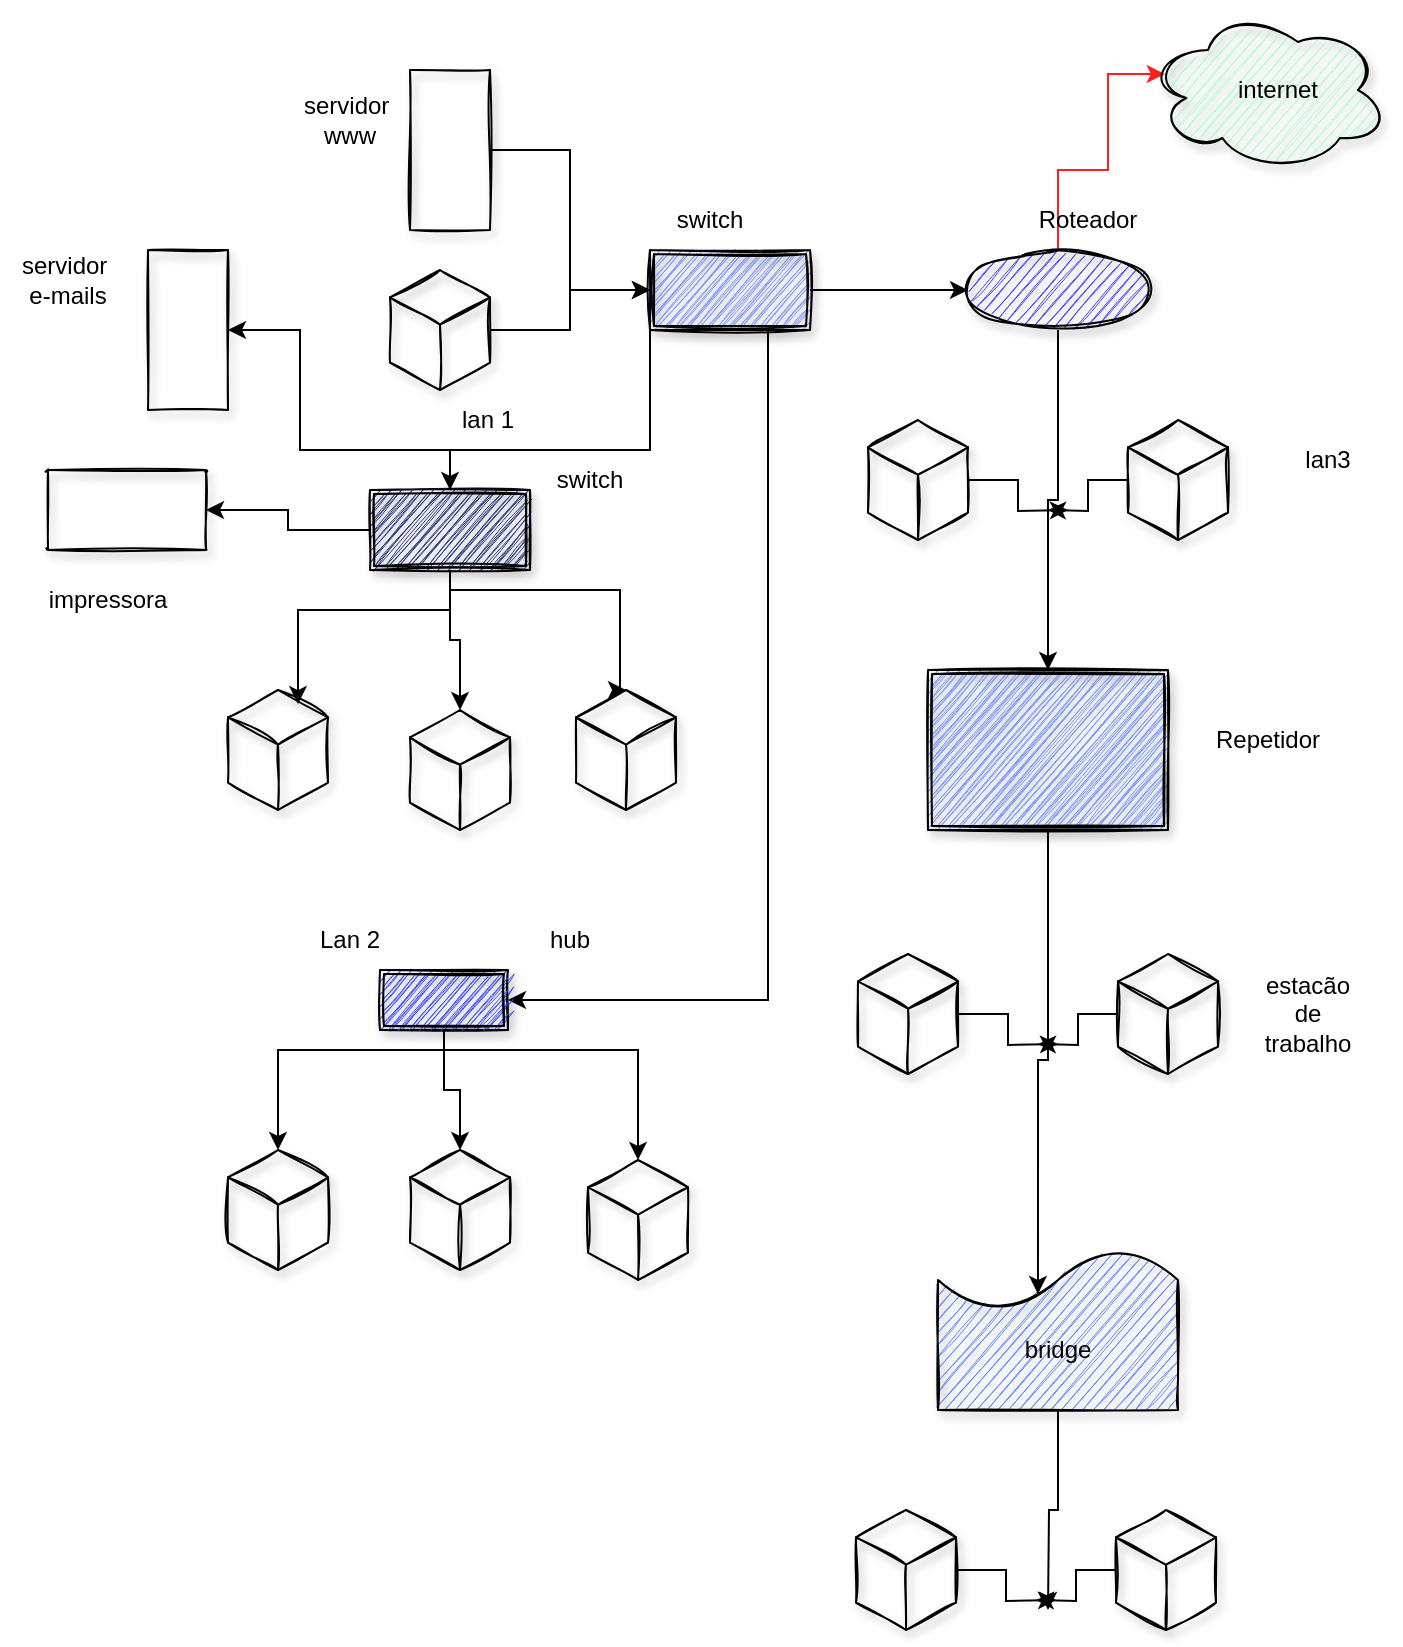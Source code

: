 <mxfile version="15.9.1" type="device"><diagram id="UokK4wp43qvKByVxn2df" name="Page-1"><mxGraphModel dx="468" dy="489" grid="1" gridSize="10" guides="1" tooltips="1" connect="1" arrows="1" fold="1" page="1" pageScale="1" pageWidth="827" pageHeight="1169" math="0" shadow="0"><root><mxCell id="0"/><mxCell id="1" parent="0"/><mxCell id="EB1WxwjfMGNQDreY5mPr-16" style="edgeStyle=orthogonalEdgeStyle;rounded=0;orthogonalLoop=1;jettySize=auto;html=1;entryX=0;entryY=0.5;entryDx=0;entryDy=0;" edge="1" parent="1" source="EB1WxwjfMGNQDreY5mPr-10" target="EB1WxwjfMGNQDreY5mPr-14"><mxGeometry relative="1" as="geometry"/></mxCell><mxCell id="EB1WxwjfMGNQDreY5mPr-10" value="" style="shape=note;whiteSpace=wrap;html=1;backgroundOutline=1;darkOpacity=0.05;rounded=0;shadow=1;glass=0;sketch=1;strokeColor=#000000;strokeWidth=1;fillColor=none;gradientColor=none;size=0;" vertex="1" parent="1"><mxGeometry x="331" y="40" width="40" height="80" as="geometry"/></mxCell><mxCell id="EB1WxwjfMGNQDreY5mPr-11" value="servidor&amp;nbsp; www" style="text;html=1;strokeColor=none;fillColor=none;align=center;verticalAlign=middle;whiteSpace=wrap;rounded=0;shadow=1;glass=0;sketch=1;" vertex="1" parent="1"><mxGeometry x="271" y="50" width="60" height="30" as="geometry"/></mxCell><mxCell id="EB1WxwjfMGNQDreY5mPr-17" style="edgeStyle=orthogonalEdgeStyle;rounded=0;orthogonalLoop=1;jettySize=auto;html=1;entryX=0;entryY=0.5;entryDx=0;entryDy=0;" edge="1" parent="1" source="EB1WxwjfMGNQDreY5mPr-13" target="EB1WxwjfMGNQDreY5mPr-14"><mxGeometry relative="1" as="geometry"/></mxCell><mxCell id="EB1WxwjfMGNQDreY5mPr-13" value="" style="html=1;whiteSpace=wrap;shape=isoCube2;backgroundOutline=1;isoAngle=17;rounded=0;shadow=1;glass=0;sketch=1;strokeColor=#000000;strokeWidth=1;fillColor=none;gradientColor=none;" vertex="1" parent="1"><mxGeometry x="321" y="140" width="50" height="60" as="geometry"/></mxCell><mxCell id="EB1WxwjfMGNQDreY5mPr-20" style="edgeStyle=orthogonalEdgeStyle;rounded=0;orthogonalLoop=1;jettySize=auto;html=1;" edge="1" parent="1" source="EB1WxwjfMGNQDreY5mPr-14" target="EB1WxwjfMGNQDreY5mPr-18"><mxGeometry relative="1" as="geometry"><Array as="points"><mxPoint x="451" y="230"/><mxPoint x="351" y="230"/></Array></mxGeometry></mxCell><mxCell id="EB1WxwjfMGNQDreY5mPr-37" style="edgeStyle=orthogonalEdgeStyle;rounded=0;orthogonalLoop=1;jettySize=auto;html=1;entryX=1;entryY=0.5;entryDx=0;entryDy=0;" edge="1" parent="1" source="EB1WxwjfMGNQDreY5mPr-14" target="EB1WxwjfMGNQDreY5mPr-34"><mxGeometry relative="1" as="geometry"><Array as="points"><mxPoint x="510" y="505"/></Array></mxGeometry></mxCell><mxCell id="EB1WxwjfMGNQDreY5mPr-56" style="edgeStyle=orthogonalEdgeStyle;rounded=0;orthogonalLoop=1;jettySize=auto;html=1;entryX=0;entryY=0.5;entryDx=0;entryDy=0;" edge="1" parent="1" source="EB1WxwjfMGNQDreY5mPr-14" target="EB1WxwjfMGNQDreY5mPr-44"><mxGeometry relative="1" as="geometry"/></mxCell><mxCell id="EB1WxwjfMGNQDreY5mPr-14" value="" style="shape=ext;double=1;rounded=0;whiteSpace=wrap;html=1;shadow=1;glass=0;sketch=1;strokeColor=#000000;strokeWidth=1;fillColor=#7A95FF;gradientColor=none;" vertex="1" parent="1"><mxGeometry x="451" y="130" width="80" height="40" as="geometry"/></mxCell><mxCell id="EB1WxwjfMGNQDreY5mPr-15" value="switch" style="text;html=1;strokeColor=none;fillColor=none;align=center;verticalAlign=middle;whiteSpace=wrap;rounded=0;shadow=1;glass=0;sketch=1;" vertex="1" parent="1"><mxGeometry x="451" y="100" width="60" height="30" as="geometry"/></mxCell><mxCell id="EB1WxwjfMGNQDreY5mPr-24" style="edgeStyle=orthogonalEdgeStyle;rounded=0;orthogonalLoop=1;jettySize=auto;html=1;entryX=0.5;entryY=0;entryDx=0;entryDy=0;entryPerimeter=0;" edge="1" parent="1" source="EB1WxwjfMGNQDreY5mPr-18" target="EB1WxwjfMGNQDreY5mPr-23"><mxGeometry relative="1" as="geometry"><Array as="points"><mxPoint x="351" y="300"/><mxPoint x="436" y="300"/></Array></mxGeometry></mxCell><mxCell id="EB1WxwjfMGNQDreY5mPr-25" style="edgeStyle=orthogonalEdgeStyle;rounded=0;orthogonalLoop=1;jettySize=auto;html=1;" edge="1" parent="1" source="EB1WxwjfMGNQDreY5mPr-18" target="EB1WxwjfMGNQDreY5mPr-22"><mxGeometry relative="1" as="geometry"/></mxCell><mxCell id="EB1WxwjfMGNQDreY5mPr-26" style="edgeStyle=orthogonalEdgeStyle;rounded=0;orthogonalLoop=1;jettySize=auto;html=1;entryX=0.7;entryY=0.117;entryDx=0;entryDy=0;entryPerimeter=0;" edge="1" parent="1" source="EB1WxwjfMGNQDreY5mPr-18" target="EB1WxwjfMGNQDreY5mPr-21"><mxGeometry relative="1" as="geometry"><Array as="points"><mxPoint x="351" y="310"/><mxPoint x="275" y="310"/></Array></mxGeometry></mxCell><mxCell id="EB1WxwjfMGNQDreY5mPr-29" style="edgeStyle=orthogonalEdgeStyle;rounded=0;orthogonalLoop=1;jettySize=auto;html=1;" edge="1" parent="1" source="EB1WxwjfMGNQDreY5mPr-18" target="EB1WxwjfMGNQDreY5mPr-27"><mxGeometry relative="1" as="geometry"/></mxCell><mxCell id="EB1WxwjfMGNQDreY5mPr-32" style="edgeStyle=orthogonalEdgeStyle;rounded=0;orthogonalLoop=1;jettySize=auto;html=1;entryX=0;entryY=0;entryDx=40;entryDy=40;entryPerimeter=0;" edge="1" parent="1" source="EB1WxwjfMGNQDreY5mPr-18" target="EB1WxwjfMGNQDreY5mPr-30"><mxGeometry relative="1" as="geometry"><Array as="points"><mxPoint x="351" y="230"/><mxPoint x="276" y="230"/><mxPoint x="276" y="170"/></Array></mxGeometry></mxCell><mxCell id="EB1WxwjfMGNQDreY5mPr-18" value="" style="shape=ext;double=1;rounded=0;whiteSpace=wrap;html=1;shadow=1;glass=0;sketch=1;strokeColor=#000000;strokeWidth=1;fillColor=#2D3A80;gradientColor=none;" vertex="1" parent="1"><mxGeometry x="311" y="250" width="80" height="40" as="geometry"/></mxCell><mxCell id="EB1WxwjfMGNQDreY5mPr-19" value="switch" style="text;html=1;strokeColor=none;fillColor=none;align=center;verticalAlign=middle;whiteSpace=wrap;rounded=0;shadow=1;glass=0;sketch=1;" vertex="1" parent="1"><mxGeometry x="391" y="230" width="60" height="30" as="geometry"/></mxCell><mxCell id="EB1WxwjfMGNQDreY5mPr-21" value="" style="html=1;whiteSpace=wrap;shape=isoCube2;backgroundOutline=1;isoAngle=17;rounded=0;shadow=1;glass=0;sketch=1;strokeColor=#000000;strokeWidth=1;fillColor=none;gradientColor=none;" vertex="1" parent="1"><mxGeometry x="240" y="350" width="50" height="60" as="geometry"/></mxCell><mxCell id="EB1WxwjfMGNQDreY5mPr-22" value="" style="html=1;whiteSpace=wrap;shape=isoCube2;backgroundOutline=1;isoAngle=17;rounded=0;shadow=1;glass=0;sketch=1;strokeColor=#000000;strokeWidth=1;fillColor=none;gradientColor=none;" vertex="1" parent="1"><mxGeometry x="331" y="360" width="50" height="60" as="geometry"/></mxCell><mxCell id="EB1WxwjfMGNQDreY5mPr-23" value="" style="html=1;whiteSpace=wrap;shape=isoCube2;backgroundOutline=1;isoAngle=17;rounded=0;shadow=1;glass=0;sketch=1;strokeColor=#000000;strokeWidth=1;fillColor=none;gradientColor=none;" vertex="1" parent="1"><mxGeometry x="414" y="350" width="50" height="60" as="geometry"/></mxCell><mxCell id="EB1WxwjfMGNQDreY5mPr-27" value="" style="rounded=1;whiteSpace=wrap;html=1;shadow=1;glass=0;sketch=1;strokeColor=#000000;strokeWidth=1;fillColor=none;gradientColor=none;arcSize=0;" vertex="1" parent="1"><mxGeometry x="150" y="240" width="79" height="40" as="geometry"/></mxCell><mxCell id="EB1WxwjfMGNQDreY5mPr-28" value="impressora" style="text;html=1;strokeColor=none;fillColor=none;align=center;verticalAlign=middle;whiteSpace=wrap;rounded=0;shadow=1;glass=0;sketch=1;" vertex="1" parent="1"><mxGeometry x="150" y="290" width="60" height="30" as="geometry"/></mxCell><mxCell id="EB1WxwjfMGNQDreY5mPr-30" value="" style="shape=note;whiteSpace=wrap;html=1;backgroundOutline=1;darkOpacity=0.05;rounded=0;shadow=1;glass=0;sketch=1;strokeColor=#000000;strokeWidth=1;fillColor=none;gradientColor=none;size=0;" vertex="1" parent="1"><mxGeometry x="200" y="130" width="40" height="80" as="geometry"/></mxCell><mxCell id="EB1WxwjfMGNQDreY5mPr-31" value="servidor&amp;nbsp;&lt;br&gt;e-mails" style="text;html=1;strokeColor=none;fillColor=none;align=center;verticalAlign=middle;whiteSpace=wrap;rounded=0;shadow=1;glass=0;sketch=1;" vertex="1" parent="1"><mxGeometry x="130" y="130" width="60" height="30" as="geometry"/></mxCell><mxCell id="EB1WxwjfMGNQDreY5mPr-33" value="lan 1" style="text;html=1;strokeColor=none;fillColor=none;align=center;verticalAlign=middle;whiteSpace=wrap;rounded=0;shadow=1;glass=0;sketch=1;" vertex="1" parent="1"><mxGeometry x="340" y="200" width="60" height="30" as="geometry"/></mxCell><mxCell id="EB1WxwjfMGNQDreY5mPr-41" style="edgeStyle=orthogonalEdgeStyle;rounded=0;orthogonalLoop=1;jettySize=auto;html=1;entryX=0.5;entryY=0;entryDx=0;entryDy=0;entryPerimeter=0;" edge="1" parent="1" source="EB1WxwjfMGNQDreY5mPr-34" target="EB1WxwjfMGNQDreY5mPr-39"><mxGeometry relative="1" as="geometry"/></mxCell><mxCell id="EB1WxwjfMGNQDreY5mPr-42" style="edgeStyle=orthogonalEdgeStyle;rounded=0;orthogonalLoop=1;jettySize=auto;html=1;" edge="1" parent="1" source="EB1WxwjfMGNQDreY5mPr-34" target="EB1WxwjfMGNQDreY5mPr-40"><mxGeometry relative="1" as="geometry"><Array as="points"><mxPoint x="348" y="530"/><mxPoint x="445" y="530"/></Array></mxGeometry></mxCell><mxCell id="EB1WxwjfMGNQDreY5mPr-43" style="edgeStyle=orthogonalEdgeStyle;rounded=0;orthogonalLoop=1;jettySize=auto;html=1;entryX=0.5;entryY=0;entryDx=0;entryDy=0;entryPerimeter=0;" edge="1" parent="1" source="EB1WxwjfMGNQDreY5mPr-34" target="EB1WxwjfMGNQDreY5mPr-38"><mxGeometry relative="1" as="geometry"><Array as="points"><mxPoint x="348" y="530"/><mxPoint x="265" y="530"/></Array></mxGeometry></mxCell><mxCell id="EB1WxwjfMGNQDreY5mPr-34" value="" style="shape=ext;double=1;rounded=0;whiteSpace=wrap;html=1;shadow=1;glass=0;sketch=1;strokeColor=#000000;strokeWidth=1;fillColor=#3B48FF;gradientColor=none;" vertex="1" parent="1"><mxGeometry x="316" y="490" width="64" height="30" as="geometry"/></mxCell><mxCell id="EB1WxwjfMGNQDreY5mPr-35" value="hub" style="text;html=1;strokeColor=none;fillColor=none;align=center;verticalAlign=middle;whiteSpace=wrap;rounded=0;shadow=1;glass=0;sketch=1;" vertex="1" parent="1"><mxGeometry x="381" y="460" width="60" height="30" as="geometry"/></mxCell><mxCell id="EB1WxwjfMGNQDreY5mPr-36" value="Lan 2" style="text;html=1;strokeColor=none;fillColor=none;align=center;verticalAlign=middle;whiteSpace=wrap;rounded=0;shadow=1;glass=0;sketch=1;" vertex="1" parent="1"><mxGeometry x="271" y="460" width="60" height="30" as="geometry"/></mxCell><mxCell id="EB1WxwjfMGNQDreY5mPr-38" value="" style="html=1;whiteSpace=wrap;shape=isoCube2;backgroundOutline=1;isoAngle=17;rounded=0;shadow=1;glass=0;sketch=1;strokeColor=#000000;strokeWidth=1;fillColor=none;gradientColor=none;" vertex="1" parent="1"><mxGeometry x="240" y="580" width="50" height="60" as="geometry"/></mxCell><mxCell id="EB1WxwjfMGNQDreY5mPr-39" value="" style="html=1;whiteSpace=wrap;shape=isoCube2;backgroundOutline=1;isoAngle=17;rounded=0;shadow=1;glass=0;sketch=1;strokeColor=#000000;strokeWidth=1;fillColor=none;gradientColor=none;" vertex="1" parent="1"><mxGeometry x="331" y="580" width="50" height="60" as="geometry"/></mxCell><mxCell id="EB1WxwjfMGNQDreY5mPr-40" value="" style="html=1;whiteSpace=wrap;shape=isoCube2;backgroundOutline=1;isoAngle=17;rounded=0;shadow=1;glass=0;sketch=1;strokeColor=#000000;strokeWidth=1;fillColor=none;gradientColor=none;" vertex="1" parent="1"><mxGeometry x="420" y="585" width="50" height="60" as="geometry"/></mxCell><mxCell id="EB1WxwjfMGNQDreY5mPr-53" style="edgeStyle=orthogonalEdgeStyle;rounded=0;orthogonalLoop=1;jettySize=auto;html=1;entryX=0.5;entryY=0;entryDx=0;entryDy=0;" edge="1" parent="1" source="EB1WxwjfMGNQDreY5mPr-44" target="EB1WxwjfMGNQDreY5mPr-48"><mxGeometry relative="1" as="geometry"/></mxCell><mxCell id="EB1WxwjfMGNQDreY5mPr-67" style="edgeStyle=orthogonalEdgeStyle;rounded=0;orthogonalLoop=1;jettySize=auto;html=1;entryX=0.07;entryY=0.4;entryDx=0;entryDy=0;entryPerimeter=0;strokeColor=#FF1F1F;" edge="1" parent="1" source="EB1WxwjfMGNQDreY5mPr-44" target="EB1WxwjfMGNQDreY5mPr-65"><mxGeometry relative="1" as="geometry"><mxPoint x="640" y="40" as="targetPoint"/><Array as="points"><mxPoint x="655" y="90"/><mxPoint x="680" y="90"/><mxPoint x="680" y="42"/></Array></mxGeometry></mxCell><mxCell id="EB1WxwjfMGNQDreY5mPr-44" value="" style="ellipse;whiteSpace=wrap;html=1;rounded=0;shadow=1;glass=0;sketch=1;strokeColor=#000000;strokeWidth=1;fillColor=#3B3BFF;gradientColor=none;" vertex="1" parent="1"><mxGeometry x="610" y="130" width="90" height="40" as="geometry"/></mxCell><mxCell id="EB1WxwjfMGNQDreY5mPr-45" value="Roteador" style="text;html=1;strokeColor=none;fillColor=none;align=center;verticalAlign=middle;whiteSpace=wrap;rounded=0;shadow=1;glass=0;sketch=1;" vertex="1" parent="1"><mxGeometry x="640" y="100" width="60" height="30" as="geometry"/></mxCell><mxCell id="EB1WxwjfMGNQDreY5mPr-55" style="edgeStyle=orthogonalEdgeStyle;rounded=0;orthogonalLoop=1;jettySize=auto;html=1;" edge="1" parent="1" source="EB1WxwjfMGNQDreY5mPr-46"><mxGeometry relative="1" as="geometry"><mxPoint x="660" y="260" as="targetPoint"/></mxGeometry></mxCell><mxCell id="EB1WxwjfMGNQDreY5mPr-46" value="" style="html=1;whiteSpace=wrap;shape=isoCube2;backgroundOutline=1;isoAngle=17;rounded=0;shadow=1;glass=0;sketch=1;strokeColor=#000000;strokeWidth=1;fillColor=none;gradientColor=none;" vertex="1" parent="1"><mxGeometry x="560" y="215" width="50" height="60" as="geometry"/></mxCell><mxCell id="EB1WxwjfMGNQDreY5mPr-54" style="edgeStyle=orthogonalEdgeStyle;rounded=0;orthogonalLoop=1;jettySize=auto;html=1;" edge="1" parent="1" source="EB1WxwjfMGNQDreY5mPr-47"><mxGeometry relative="1" as="geometry"><mxPoint x="650" y="260" as="targetPoint"/></mxGeometry></mxCell><mxCell id="EB1WxwjfMGNQDreY5mPr-47" value="" style="html=1;whiteSpace=wrap;shape=isoCube2;backgroundOutline=1;isoAngle=17;rounded=0;shadow=1;glass=0;sketch=1;strokeColor=#000000;strokeWidth=1;fillColor=none;gradientColor=none;" vertex="1" parent="1"><mxGeometry x="690" y="215" width="50" height="60" as="geometry"/></mxCell><mxCell id="EB1WxwjfMGNQDreY5mPr-61" style="edgeStyle=orthogonalEdgeStyle;rounded=0;orthogonalLoop=1;jettySize=auto;html=1;entryX=0.423;entryY=0.033;entryDx=0;entryDy=0;entryPerimeter=0;" edge="1" parent="1" source="EB1WxwjfMGNQDreY5mPr-48" target="EB1WxwjfMGNQDreY5mPr-71"><mxGeometry relative="1" as="geometry"><mxPoint x="650" y="620" as="targetPoint"/></mxGeometry></mxCell><mxCell id="EB1WxwjfMGNQDreY5mPr-48" value="" style="shape=ext;double=1;rounded=0;whiteSpace=wrap;html=1;shadow=1;glass=0;sketch=1;strokeColor=#000000;strokeWidth=1;fillColor=#7595FF;gradientColor=none;" vertex="1" parent="1"><mxGeometry x="590" y="340" width="120" height="80" as="geometry"/></mxCell><mxCell id="EB1WxwjfMGNQDreY5mPr-57" style="edgeStyle=orthogonalEdgeStyle;rounded=0;orthogonalLoop=1;jettySize=auto;html=1;" edge="1" parent="1" source="EB1WxwjfMGNQDreY5mPr-58"><mxGeometry relative="1" as="geometry"><mxPoint x="655" y="527" as="targetPoint"/></mxGeometry></mxCell><mxCell id="EB1WxwjfMGNQDreY5mPr-58" value="" style="html=1;whiteSpace=wrap;shape=isoCube2;backgroundOutline=1;isoAngle=17;rounded=0;shadow=1;glass=0;sketch=1;strokeColor=#000000;strokeWidth=1;fillColor=none;gradientColor=none;" vertex="1" parent="1"><mxGeometry x="555" y="482" width="50" height="60" as="geometry"/></mxCell><mxCell id="EB1WxwjfMGNQDreY5mPr-59" style="edgeStyle=orthogonalEdgeStyle;rounded=0;orthogonalLoop=1;jettySize=auto;html=1;" edge="1" parent="1" source="EB1WxwjfMGNQDreY5mPr-60"><mxGeometry relative="1" as="geometry"><mxPoint x="645" y="527" as="targetPoint"/></mxGeometry></mxCell><mxCell id="EB1WxwjfMGNQDreY5mPr-60" value="" style="html=1;whiteSpace=wrap;shape=isoCube2;backgroundOutline=1;isoAngle=17;rounded=0;shadow=1;glass=0;sketch=1;strokeColor=#000000;strokeWidth=1;fillColor=none;gradientColor=none;" vertex="1" parent="1"><mxGeometry x="685" y="482" width="50" height="60" as="geometry"/></mxCell><mxCell id="EB1WxwjfMGNQDreY5mPr-62" value="lan3" style="text;html=1;strokeColor=none;fillColor=none;align=center;verticalAlign=middle;whiteSpace=wrap;rounded=0;shadow=1;glass=0;sketch=1;" vertex="1" parent="1"><mxGeometry x="760" y="220" width="60" height="30" as="geometry"/></mxCell><mxCell id="EB1WxwjfMGNQDreY5mPr-63" value="Repetidor" style="text;html=1;strokeColor=none;fillColor=none;align=center;verticalAlign=middle;whiteSpace=wrap;rounded=0;shadow=1;glass=0;sketch=1;" vertex="1" parent="1"><mxGeometry x="730" y="360" width="60" height="30" as="geometry"/></mxCell><mxCell id="EB1WxwjfMGNQDreY5mPr-64" value="estacão de trabalho" style="text;html=1;strokeColor=none;fillColor=none;align=center;verticalAlign=middle;whiteSpace=wrap;rounded=0;shadow=1;glass=0;sketch=1;" vertex="1" parent="1"><mxGeometry x="750" y="497" width="60" height="30" as="geometry"/></mxCell><mxCell id="EB1WxwjfMGNQDreY5mPr-65" value="" style="ellipse;shape=cloud;whiteSpace=wrap;html=1;rounded=0;shadow=1;glass=0;sketch=1;strokeColor=#000000;strokeWidth=1;fillColor=#A8FFC8;gradientColor=none;" vertex="1" parent="1"><mxGeometry x="700" y="10" width="120" height="80" as="geometry"/></mxCell><mxCell id="EB1WxwjfMGNQDreY5mPr-69" value="internet" style="text;html=1;strokeColor=none;fillColor=none;align=center;verticalAlign=middle;whiteSpace=wrap;rounded=0;shadow=1;glass=0;sketch=1;" vertex="1" parent="1"><mxGeometry x="735" y="35" width="60" height="30" as="geometry"/></mxCell><mxCell id="EB1WxwjfMGNQDreY5mPr-70" value="" style="shape=document;whiteSpace=wrap;html=1;boundedLbl=1;rounded=0;shadow=1;glass=0;sketch=1;strokeColor=#000000;strokeWidth=1;fillColor=#5E84FF;gradientColor=none;direction=west;size=0.375;" vertex="1" parent="1"><mxGeometry x="595" y="630" width="120" height="80" as="geometry"/></mxCell><mxCell id="EB1WxwjfMGNQDreY5mPr-76" style="edgeStyle=orthogonalEdgeStyle;rounded=0;orthogonalLoop=1;jettySize=auto;html=1;strokeColor=#000000;fillColor=#000000;" edge="1" parent="1" source="EB1WxwjfMGNQDreY5mPr-71"><mxGeometry relative="1" as="geometry"><mxPoint x="650" y="810" as="targetPoint"/></mxGeometry></mxCell><mxCell id="EB1WxwjfMGNQDreY5mPr-71" value="bridge" style="text;html=1;strokeColor=none;fillColor=none;align=center;verticalAlign=middle;whiteSpace=wrap;rounded=0;shadow=1;glass=0;sketch=1;" vertex="1" parent="1"><mxGeometry x="590" y="650" width="130" height="60" as="geometry"/></mxCell><mxCell id="EB1WxwjfMGNQDreY5mPr-72" style="edgeStyle=orthogonalEdgeStyle;rounded=0;orthogonalLoop=1;jettySize=auto;html=1;" edge="1" parent="1" source="EB1WxwjfMGNQDreY5mPr-73"><mxGeometry relative="1" as="geometry"><mxPoint x="654" y="805" as="targetPoint"/></mxGeometry></mxCell><mxCell id="EB1WxwjfMGNQDreY5mPr-73" value="" style="html=1;whiteSpace=wrap;shape=isoCube2;backgroundOutline=1;isoAngle=17;rounded=0;shadow=1;glass=0;sketch=1;strokeColor=#000000;strokeWidth=1;fillColor=none;gradientColor=none;" vertex="1" parent="1"><mxGeometry x="554" y="760" width="50" height="60" as="geometry"/></mxCell><mxCell id="EB1WxwjfMGNQDreY5mPr-74" style="edgeStyle=orthogonalEdgeStyle;rounded=0;orthogonalLoop=1;jettySize=auto;html=1;" edge="1" parent="1" source="EB1WxwjfMGNQDreY5mPr-75"><mxGeometry relative="1" as="geometry"><mxPoint x="644" y="805" as="targetPoint"/></mxGeometry></mxCell><mxCell id="EB1WxwjfMGNQDreY5mPr-75" value="" style="html=1;whiteSpace=wrap;shape=isoCube2;backgroundOutline=1;isoAngle=17;rounded=0;shadow=1;glass=0;sketch=1;strokeColor=#000000;strokeWidth=1;fillColor=none;gradientColor=none;" vertex="1" parent="1"><mxGeometry x="684" y="760" width="50" height="60" as="geometry"/></mxCell></root></mxGraphModel></diagram></mxfile>
